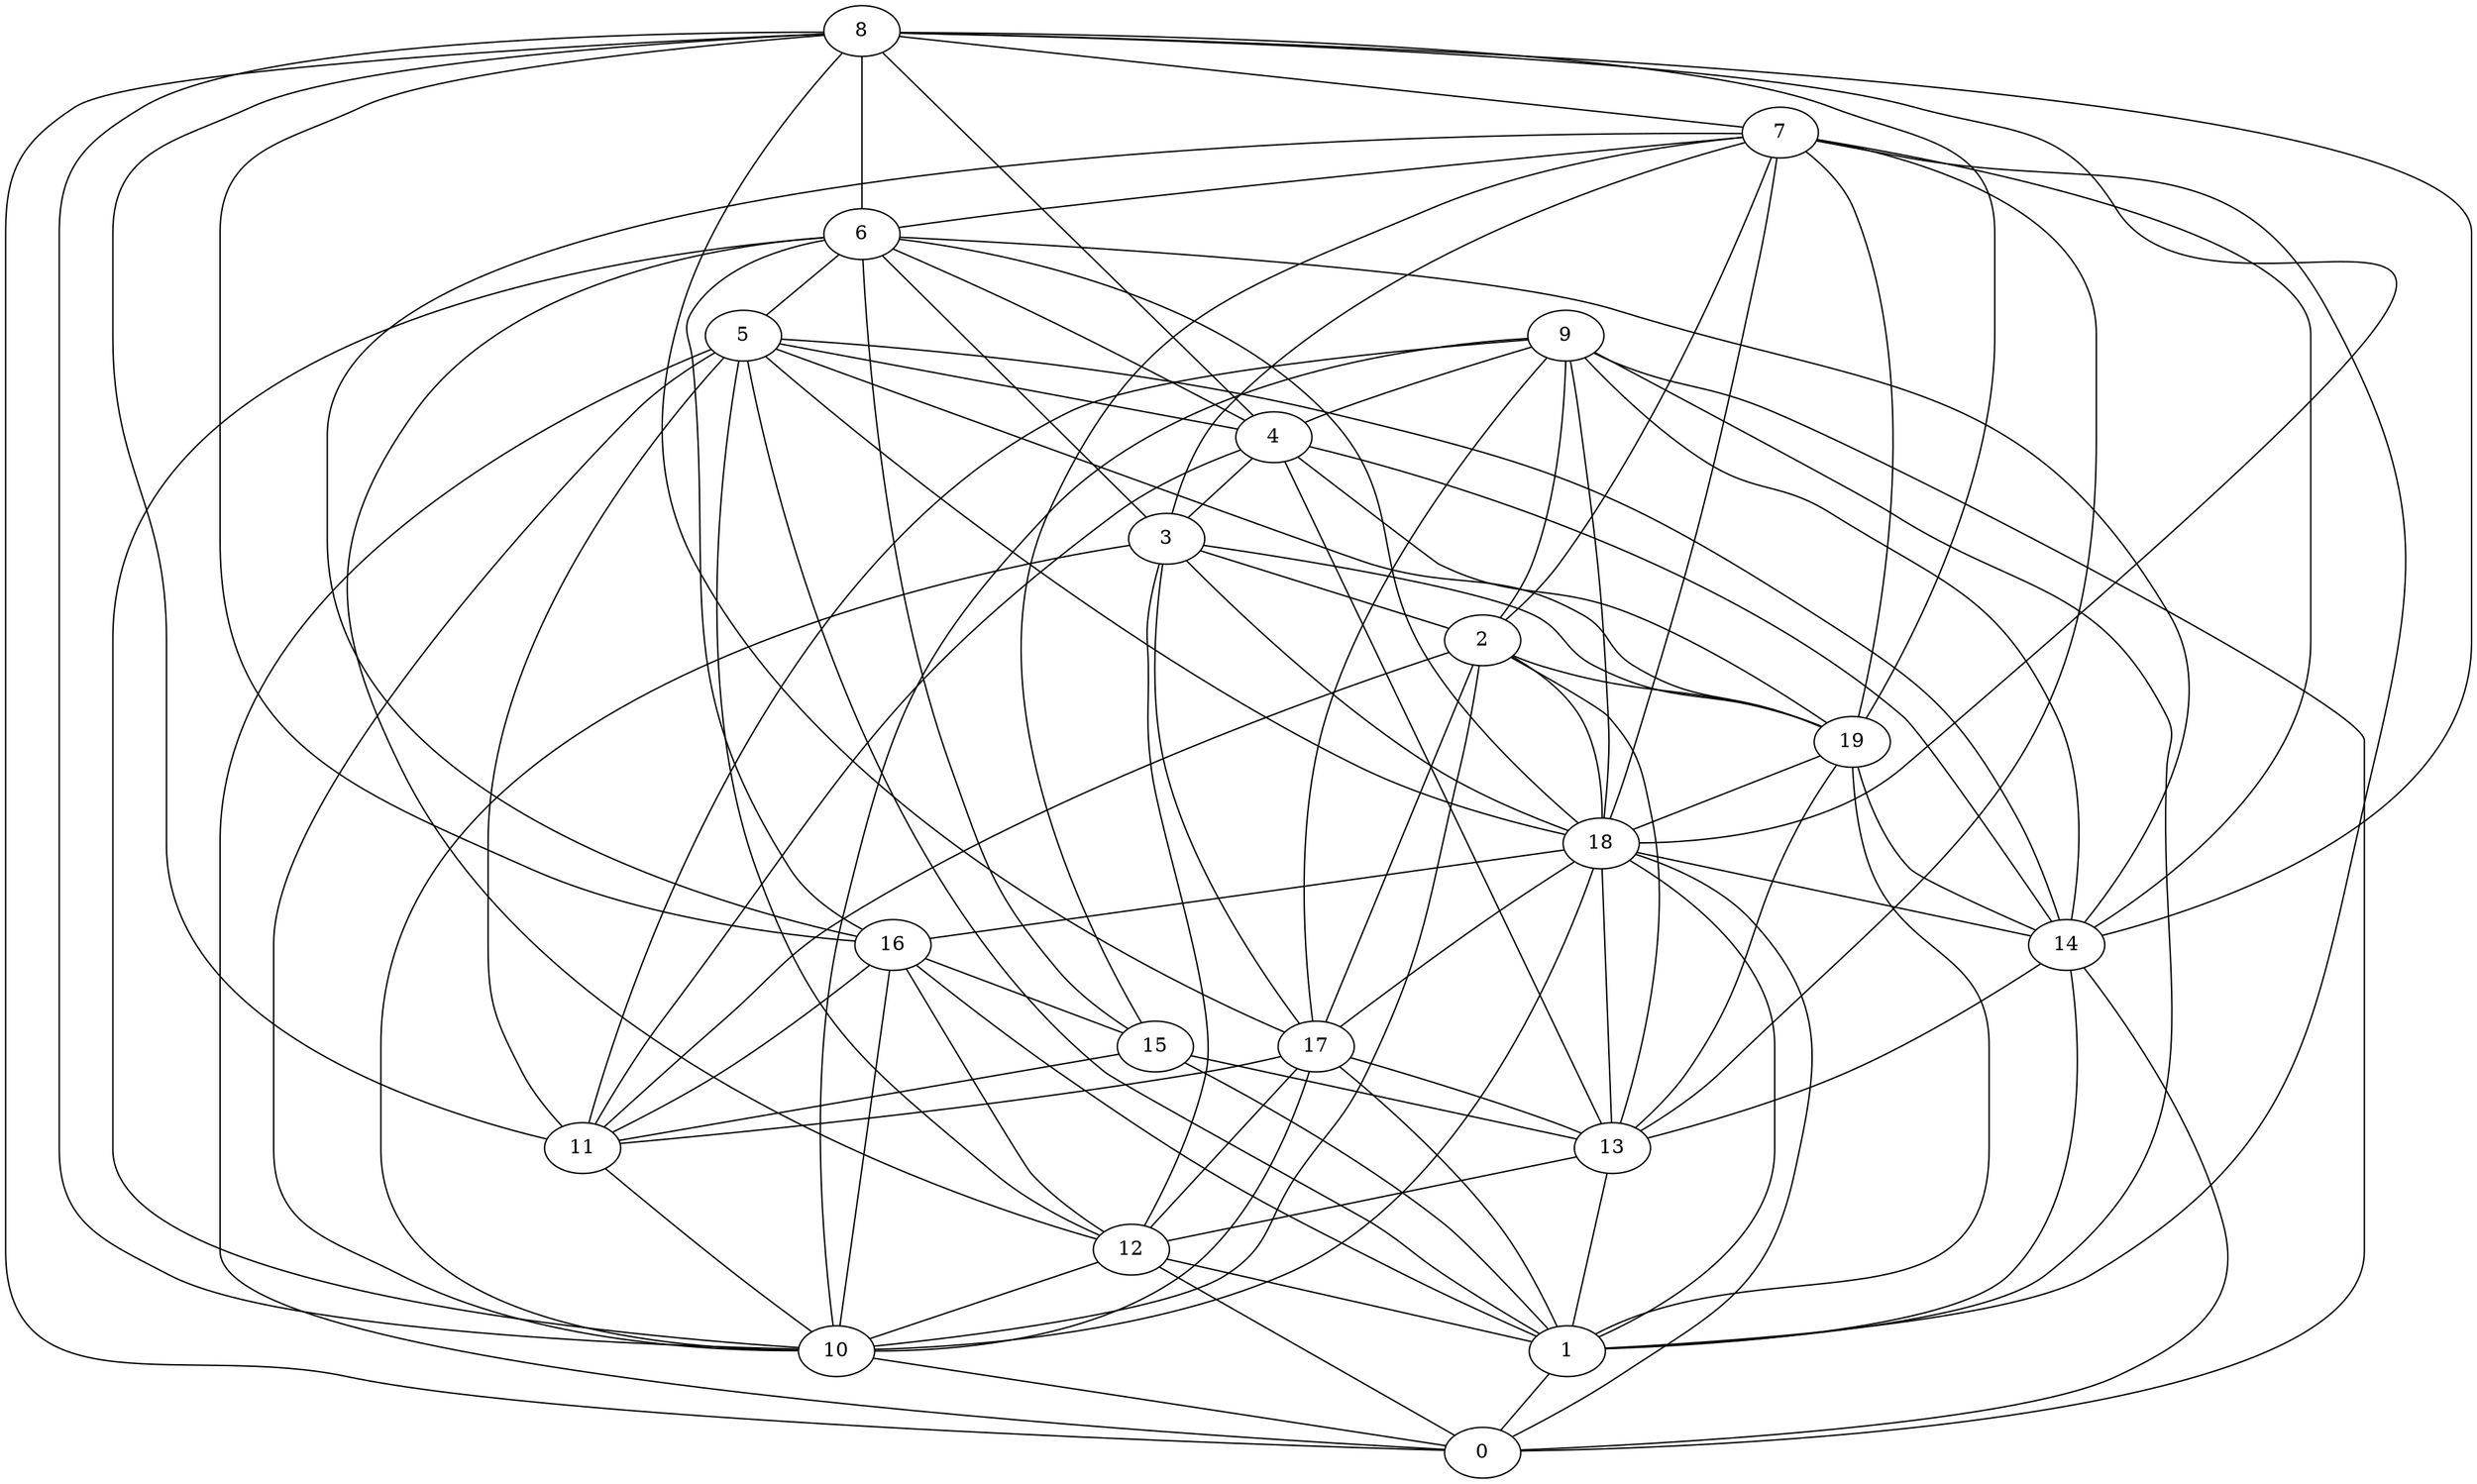 digraph GG_graph {

subgraph G_graph {
edge [color = black]
"4" -> "13" [dir = none]
"4" -> "11" [dir = none]
"14" -> "0" [dir = none]
"14" -> "1" [dir = none]
"14" -> "13" [dir = none]
"5" -> "4" [dir = none]
"5" -> "18" [dir = none]
"5" -> "19" [dir = none]
"5" -> "11" [dir = none]
"5" -> "10" [dir = none]
"5" -> "0" [dir = none]
"12" -> "0" [dir = none]
"12" -> "1" [dir = none]
"8" -> "4" [dir = none]
"8" -> "6" [dir = none]
"8" -> "16" [dir = none]
"8" -> "14" [dir = none]
"8" -> "11" [dir = none]
"8" -> "18" [dir = none]
"8" -> "17" [dir = none]
"8" -> "7" [dir = none]
"9" -> "11" [dir = none]
"9" -> "18" [dir = none]
"9" -> "4" [dir = none]
"9" -> "10" [dir = none]
"9" -> "0" [dir = none]
"9" -> "17" [dir = none]
"1" -> "0" [dir = none]
"16" -> "12" [dir = none]
"16" -> "15" [dir = none]
"16" -> "10" [dir = none]
"3" -> "18" [dir = none]
"3" -> "2" [dir = none]
"17" -> "1" [dir = none]
"17" -> "12" [dir = none]
"17" -> "13" [dir = none]
"17" -> "11" [dir = none]
"7" -> "2" [dir = none]
"7" -> "14" [dir = none]
"7" -> "3" [dir = none]
"7" -> "1" [dir = none]
"7" -> "18" [dir = none]
"7" -> "6" [dir = none]
"15" -> "11" [dir = none]
"15" -> "13" [dir = none]
"15" -> "1" [dir = none]
"19" -> "14" [dir = none]
"19" -> "1" [dir = none]
"6" -> "18" [dir = none]
"6" -> "15" [dir = none]
"6" -> "4" [dir = none]
"18" -> "14" [dir = none]
"18" -> "17" [dir = none]
"18" -> "13" [dir = none]
"18" -> "0" [dir = none]
"2" -> "18" [dir = none]
"2" -> "11" [dir = none]
"7" -> "15" [dir = none]
"4" -> "14" [dir = none]
"18" -> "1" [dir = none]
"18" -> "10" [dir = none]
"5" -> "14" [dir = none]
"5" -> "12" [dir = none]
"2" -> "10" [dir = none]
"8" -> "19" [dir = none]
"10" -> "0" [dir = none]
"8" -> "10" [dir = none]
"4" -> "19" [dir = none]
"2" -> "13" [dir = none]
"11" -> "10" [dir = none]
"3" -> "19" [dir = none]
"9" -> "2" [dir = none]
"16" -> "1" [dir = none]
"18" -> "16" [dir = none]
"16" -> "11" [dir = none]
"8" -> "0" [dir = none]
"3" -> "10" [dir = none]
"6" -> "3" [dir = none]
"13" -> "1" [dir = none]
"9" -> "14" [dir = none]
"13" -> "12" [dir = none]
"3" -> "12" [dir = none]
"7" -> "13" [dir = none]
"4" -> "3" [dir = none]
"6" -> "14" [dir = none]
"6" -> "5" [dir = none]
"7" -> "19" [dir = none]
"7" -> "16" [dir = none]
"19" -> "18" [dir = none]
"6" -> "16" [dir = none]
"6" -> "10" [dir = none]
"3" -> "17" [dir = none]
"19" -> "13" [dir = none]
"5" -> "1" [dir = none]
"9" -> "1" [dir = none]
"2" -> "17" [dir = none]
"12" -> "10" [dir = none]
"6" -> "12" [dir = none]
"17" -> "10" [dir = none]
"2" -> "19" [dir = none]
}

}
